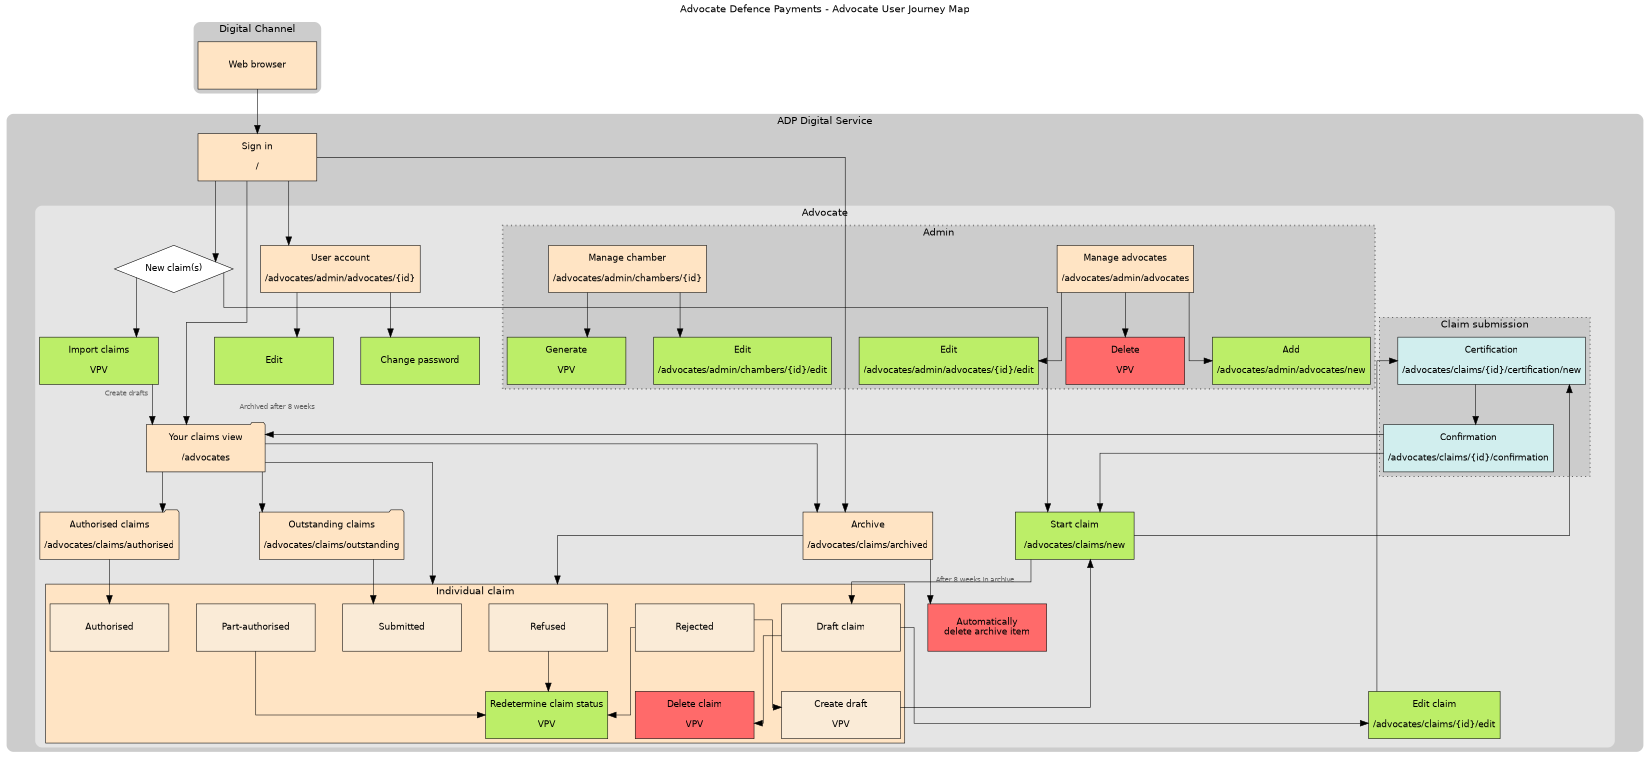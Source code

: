 digraph ADP_Advocate_Journey {
	compound 	= true
	labelloc 	= t
	ordering 	= out
	splines 	= ortho
	nodesep		= .7
	ranksep 	= .5

	label 		= "Advocate Defence Payments - Advocate User Journey Map"
	fontsize	= 16
	size 		= "11x8"

	graph  [ style="rounded, filled" fillcolor=grey80 fontname=Helvetica penwidth=0 fontsize=18 ]
	node   [ shape=box style=filled fillcolor=bisque fontname=Helvetica fontsize=16 height=1.2 width=3 ]
	edge   [ minlen=2 arrowsize=1.5 fontname=Helvetica fontsize=12 fontcolor=grey40 ]

	subgraph cluster_digital_channel {
		label="Digital Channel"

		browser [ label = "Web browser" ]
	}

	subgraph cluster_adp_digital_service {
		label="ADP Digital Service"

		sign_in [ label="Sign in\n\n/" ]

		# Advocate user
		subgraph cluster_advocate {
			label="Advocate"
			fillcolor=grey90

			new_claim [ label="New claim(s)" shape=diamond fillcolor=white ]
			start_claim [ label="Start claim\n\n/advocates/claims/new" fillcolor=darkolivegreen2 ]
			edit_claim [ label="Edit claim\n\n/advocates/claims/{id}/edit" fillcolor=darkolivegreen2 ]
			import_claims [ label="Import claims\n\nVPV" fillcolor=darkolivegreen2 ]

			claims [ label="Your claims view\n\n/advocates" shape="folder" ]
			outstanding_claims [ label="Outstanding claims\n\n/advocates/claims/outstanding" shape=folder ]
			authorised_claims [ label="Authorised claims\n\n/advocates/claims/authorised" shape=folder ]
			archive [ label="Archive\n\n/advocates/claims/archived" ]
			delete_archive [ label="Automatically\ndelete archive item"  fillcolor=indianred1 ]

			account [ label="User account\n\n/advocates/admin/advocates/{id}" ]

			account -> {
				edit [ label="Edit" fillcolor=darkolivegreen2 ]
				change_password [ label="Change password" fillcolor=darkolivegreen2 ]
			}

			subgraph cluster_claim_submission {
				label="Claim submission"
				penwidth=1
				fillcolor=grey80
				style="filled,dotted"

				certification [ label="Certification\n\n/advocates/claims/{id}/certification/new" fillcolor=lightcyan2 ]
				confirmation [ label="Confirmation\n\n/advocates/claims/{id}/confirmation" fillcolor=lightcyan2 ]
			}

			# Claim cluster
			subgraph cluster_individual_claim {
				node [ fillcolor=antiquewhite ]
				penwidth=1
				label="Individual claim"
				style=filled
				fillcolor=bisque
				color=black

				submitted_claim [ label="Submitted" ]
				authorised_claim [ label="Authorised" ]
				refused_claim [ label="Refused" ]
				rejected_claim [ label="Rejected" ]
				part_authorised_claim [ label="Part-authorised" ]
				draft_claim [ label="Draft claim" ]
				create_draft [ label="Create draft\n\nVPV" ]

				delete_claim [ label="Delete claim\n\nVPV" fillcolor=indianred1 ]
				update_claim_status [ label="Redetermine claim status\n\nVPV" fillcolor=darkolivegreen2 ]
			}

			# Advocate admin
			subgraph cluster_advocate_admin {
				label="Admin"
				penwidth=3
				fillcolor=grey80
				color=gray50
				style="filled,dotted"

				manage_advocates [ label="Manage advocates\n\n/advocates/admin/advocates" ]
				manage_chamber [ label="Manage chamber\n\n/advocates/admin/chambers/{id}" ]

				# Admin connections
				manage_advocates -> {
					add_advocate [ label="Add\n\n/advocates/admin/advocates/new" fillcolor=darkolivegreen2 ]
					edit_advocate [ label="Edit\n\n/advocates/admin/advocates/{id}/edit" fillcolor=darkolivegreen2 ]
					delete_advocate [ label="Delete\n\nVPV" fillcolor=indianred1 ]
				}

				manage_chamber -> {
					edit_chamber [ label="Edit\n\n/advocates/admin/chambers/{id}/edit" fillcolor=darkolivegreen2 ]
					generate_api_key [ label="Generate\n\nVPV" fillcolor=darkolivegreen2 ]
				}
			}
		}
	}

	# Advocate connections

	browser -> sign_in -> {
		new_claim
		claims
		archive
		account
	}

	claims -> {
		outstanding_claims
		authorised_claims
	}

	claims -> archive [ taillabel="Archived after 8 weeks" labeldistance="7" labelangle="72"]

	claims -> submitted_claim [ lhead=cluster_individual_claim ]
	archive -> refused_claim [ lhead=cluster_individual_claim ]

	archive -> delete_archive [ taillabel="After 8 weeks in archive" labeldistance="9" labelangle="65" ]

	outstanding_claims -> submitted_claim
	authorised_claims -> authorised_claim

	rejected_claim -> create_draft -> start_claim


	{
		refused_claim
		rejected_claim
		part_authorised_claim
	} -> update_claim_status

	new_claim -> { import_claims, start_claim }

	import_claims -> claims [ taillabel="Create drafts" labeldistance="5" labelangle="-70" ]

	{ start_claim, edit_claim } -> certification -> confirmation -> {
		start_claim
		claims
	}

	start_claim -> draft_claim

	draft_claim -> { edit_claim, delete_claim }
}
